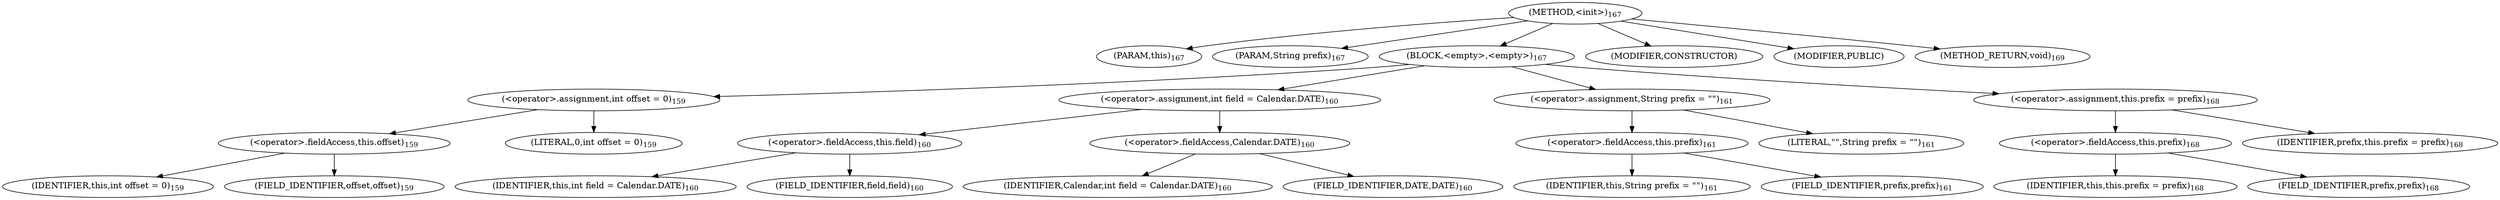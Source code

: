 digraph "&lt;init&gt;" {  
"226" [label = <(METHOD,&lt;init&gt;)<SUB>167</SUB>> ]
"18" [label = <(PARAM,this)<SUB>167</SUB>> ]
"227" [label = <(PARAM,String prefix)<SUB>167</SUB>> ]
"228" [label = <(BLOCK,&lt;empty&gt;,&lt;empty&gt;)<SUB>167</SUB>> ]
"229" [label = <(&lt;operator&gt;.assignment,int offset = 0)<SUB>159</SUB>> ]
"230" [label = <(&lt;operator&gt;.fieldAccess,this.offset)<SUB>159</SUB>> ]
"231" [label = <(IDENTIFIER,this,int offset = 0)<SUB>159</SUB>> ]
"232" [label = <(FIELD_IDENTIFIER,offset,offset)<SUB>159</SUB>> ]
"233" [label = <(LITERAL,0,int offset = 0)<SUB>159</SUB>> ]
"234" [label = <(&lt;operator&gt;.assignment,int field = Calendar.DATE)<SUB>160</SUB>> ]
"235" [label = <(&lt;operator&gt;.fieldAccess,this.field)<SUB>160</SUB>> ]
"236" [label = <(IDENTIFIER,this,int field = Calendar.DATE)<SUB>160</SUB>> ]
"237" [label = <(FIELD_IDENTIFIER,field,field)<SUB>160</SUB>> ]
"238" [label = <(&lt;operator&gt;.fieldAccess,Calendar.DATE)<SUB>160</SUB>> ]
"239" [label = <(IDENTIFIER,Calendar,int field = Calendar.DATE)<SUB>160</SUB>> ]
"240" [label = <(FIELD_IDENTIFIER,DATE,DATE)<SUB>160</SUB>> ]
"241" [label = <(&lt;operator&gt;.assignment,String prefix = &quot;&quot;)<SUB>161</SUB>> ]
"242" [label = <(&lt;operator&gt;.fieldAccess,this.prefix)<SUB>161</SUB>> ]
"243" [label = <(IDENTIFIER,this,String prefix = &quot;&quot;)<SUB>161</SUB>> ]
"244" [label = <(FIELD_IDENTIFIER,prefix,prefix)<SUB>161</SUB>> ]
"245" [label = <(LITERAL,&quot;&quot;,String prefix = &quot;&quot;)<SUB>161</SUB>> ]
"246" [label = <(&lt;operator&gt;.assignment,this.prefix = prefix)<SUB>168</SUB>> ]
"247" [label = <(&lt;operator&gt;.fieldAccess,this.prefix)<SUB>168</SUB>> ]
"17" [label = <(IDENTIFIER,this,this.prefix = prefix)<SUB>168</SUB>> ]
"248" [label = <(FIELD_IDENTIFIER,prefix,prefix)<SUB>168</SUB>> ]
"249" [label = <(IDENTIFIER,prefix,this.prefix = prefix)<SUB>168</SUB>> ]
"250" [label = <(MODIFIER,CONSTRUCTOR)> ]
"251" [label = <(MODIFIER,PUBLIC)> ]
"252" [label = <(METHOD_RETURN,void)<SUB>169</SUB>> ]
  "226" -> "18" 
  "226" -> "227" 
  "226" -> "228" 
  "226" -> "250" 
  "226" -> "251" 
  "226" -> "252" 
  "228" -> "229" 
  "228" -> "234" 
  "228" -> "241" 
  "228" -> "246" 
  "229" -> "230" 
  "229" -> "233" 
  "230" -> "231" 
  "230" -> "232" 
  "234" -> "235" 
  "234" -> "238" 
  "235" -> "236" 
  "235" -> "237" 
  "238" -> "239" 
  "238" -> "240" 
  "241" -> "242" 
  "241" -> "245" 
  "242" -> "243" 
  "242" -> "244" 
  "246" -> "247" 
  "246" -> "249" 
  "247" -> "17" 
  "247" -> "248" 
}
